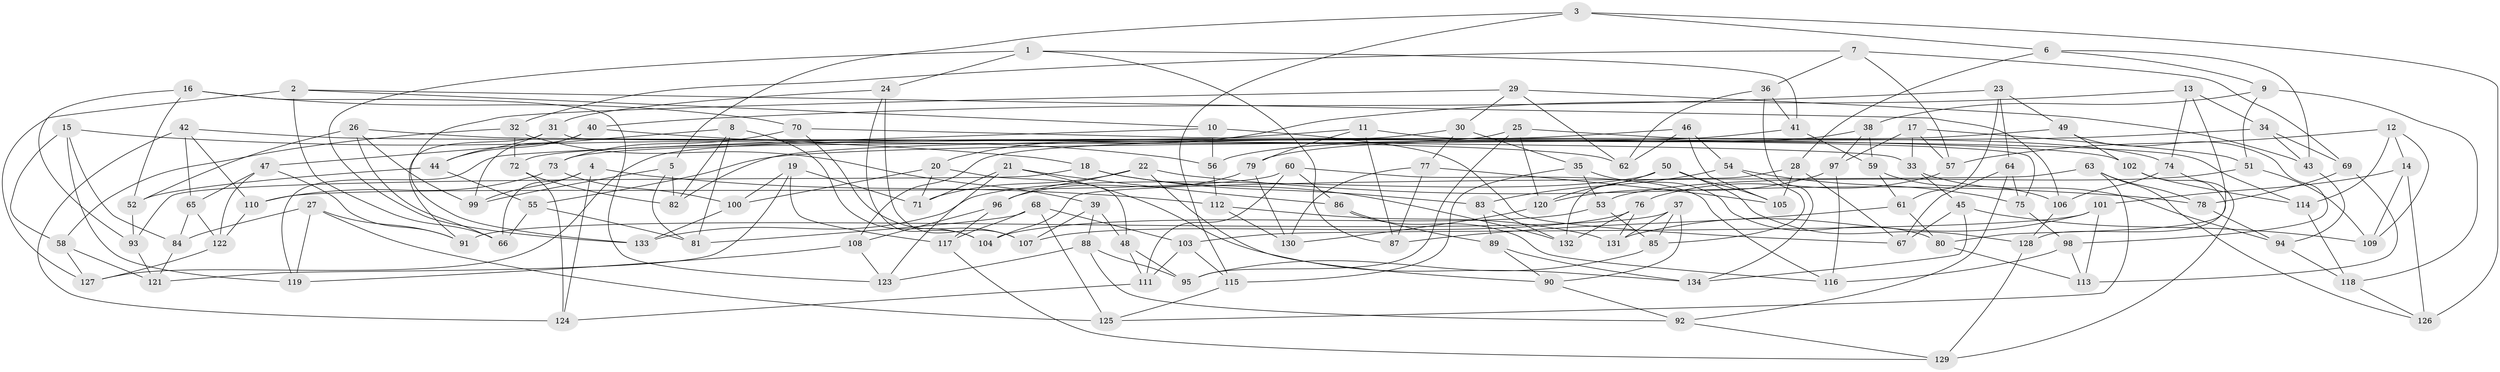 // Generated by graph-tools (version 1.1) at 2025/50/03/09/25 03:50:55]
// undirected, 134 vertices, 268 edges
graph export_dot {
graph [start="1"]
  node [color=gray90,style=filled];
  1;
  2;
  3;
  4;
  5;
  6;
  7;
  8;
  9;
  10;
  11;
  12;
  13;
  14;
  15;
  16;
  17;
  18;
  19;
  20;
  21;
  22;
  23;
  24;
  25;
  26;
  27;
  28;
  29;
  30;
  31;
  32;
  33;
  34;
  35;
  36;
  37;
  38;
  39;
  40;
  41;
  42;
  43;
  44;
  45;
  46;
  47;
  48;
  49;
  50;
  51;
  52;
  53;
  54;
  55;
  56;
  57;
  58;
  59;
  60;
  61;
  62;
  63;
  64;
  65;
  66;
  67;
  68;
  69;
  70;
  71;
  72;
  73;
  74;
  75;
  76;
  77;
  78;
  79;
  80;
  81;
  82;
  83;
  84;
  85;
  86;
  87;
  88;
  89;
  90;
  91;
  92;
  93;
  94;
  95;
  96;
  97;
  98;
  99;
  100;
  101;
  102;
  103;
  104;
  105;
  106;
  107;
  108;
  109;
  110;
  111;
  112;
  113;
  114;
  115;
  116;
  117;
  118;
  119;
  120;
  121;
  122;
  123;
  124;
  125;
  126;
  127;
  128;
  129;
  130;
  131;
  132;
  133;
  134;
  1 -- 133;
  1 -- 87;
  1 -- 41;
  1 -- 24;
  2 -- 127;
  2 -- 106;
  2 -- 10;
  2 -- 66;
  3 -- 5;
  3 -- 115;
  3 -- 6;
  3 -- 126;
  4 -- 66;
  4 -- 124;
  4 -- 99;
  4 -- 112;
  5 -- 99;
  5 -- 82;
  5 -- 81;
  6 -- 28;
  6 -- 43;
  6 -- 9;
  7 -- 69;
  7 -- 36;
  7 -- 32;
  7 -- 57;
  8 -- 82;
  8 -- 81;
  8 -- 47;
  8 -- 104;
  9 -- 118;
  9 -- 51;
  9 -- 38;
  10 -- 56;
  10 -- 67;
  10 -- 119;
  11 -- 72;
  11 -- 87;
  11 -- 79;
  11 -- 114;
  12 -- 109;
  12 -- 114;
  12 -- 57;
  12 -- 14;
  13 -- 80;
  13 -- 20;
  13 -- 74;
  13 -- 34;
  14 -- 126;
  14 -- 109;
  14 -- 101;
  15 -- 18;
  15 -- 119;
  15 -- 58;
  15 -- 84;
  16 -- 93;
  16 -- 52;
  16 -- 70;
  16 -- 123;
  17 -- 33;
  17 -- 97;
  17 -- 57;
  17 -- 51;
  18 -- 132;
  18 -- 83;
  18 -- 93;
  19 -- 100;
  19 -- 71;
  19 -- 121;
  19 -- 117;
  20 -- 100;
  20 -- 48;
  20 -- 71;
  21 -- 123;
  21 -- 86;
  21 -- 71;
  21 -- 134;
  22 -- 78;
  22 -- 71;
  22 -- 90;
  22 -- 96;
  23 -- 49;
  23 -- 40;
  23 -- 61;
  23 -- 64;
  24 -- 104;
  24 -- 107;
  24 -- 31;
  25 -- 95;
  25 -- 73;
  25 -- 74;
  25 -- 120;
  26 -- 52;
  26 -- 66;
  26 -- 33;
  26 -- 99;
  27 -- 84;
  27 -- 125;
  27 -- 119;
  27 -- 91;
  28 -- 67;
  28 -- 132;
  28 -- 105;
  29 -- 62;
  29 -- 43;
  29 -- 133;
  29 -- 30;
  30 -- 127;
  30 -- 35;
  30 -- 77;
  31 -- 44;
  31 -- 91;
  31 -- 75;
  32 -- 39;
  32 -- 72;
  32 -- 58;
  33 -- 94;
  33 -- 45;
  34 -- 55;
  34 -- 43;
  34 -- 69;
  35 -- 80;
  35 -- 53;
  35 -- 115;
  36 -- 134;
  36 -- 62;
  36 -- 41;
  37 -- 131;
  37 -- 90;
  37 -- 85;
  37 -- 91;
  38 -- 97;
  38 -- 59;
  38 -- 79;
  39 -- 88;
  39 -- 107;
  39 -- 48;
  40 -- 56;
  40 -- 99;
  40 -- 44;
  41 -- 56;
  41 -- 59;
  42 -- 65;
  42 -- 62;
  42 -- 110;
  42 -- 124;
  43 -- 94;
  44 -- 52;
  44 -- 55;
  45 -- 109;
  45 -- 134;
  45 -- 67;
  46 -- 105;
  46 -- 62;
  46 -- 82;
  46 -- 54;
  47 -- 65;
  47 -- 122;
  47 -- 91;
  48 -- 95;
  48 -- 111;
  49 -- 98;
  49 -- 102;
  49 -- 108;
  50 -- 133;
  50 -- 128;
  50 -- 105;
  50 -- 120;
  51 -- 109;
  51 -- 53;
  52 -- 93;
  53 -- 104;
  53 -- 85;
  54 -- 83;
  54 -- 75;
  54 -- 85;
  55 -- 81;
  55 -- 66;
  56 -- 112;
  57 -- 76;
  58 -- 121;
  58 -- 127;
  59 -- 106;
  59 -- 61;
  60 -- 110;
  60 -- 86;
  60 -- 116;
  60 -- 111;
  61 -- 87;
  61 -- 80;
  63 -- 78;
  63 -- 125;
  63 -- 126;
  63 -- 104;
  64 -- 75;
  64 -- 67;
  64 -- 92;
  65 -- 84;
  65 -- 122;
  68 -- 81;
  68 -- 125;
  68 -- 117;
  68 -- 103;
  69 -- 78;
  69 -- 113;
  70 -- 107;
  70 -- 102;
  70 -- 73;
  72 -- 82;
  72 -- 124;
  73 -- 100;
  73 -- 110;
  74 -- 106;
  74 -- 129;
  75 -- 98;
  76 -- 131;
  76 -- 107;
  76 -- 132;
  77 -- 130;
  77 -- 87;
  77 -- 105;
  78 -- 94;
  79 -- 130;
  79 -- 96;
  80 -- 113;
  83 -- 89;
  83 -- 132;
  84 -- 121;
  85 -- 95;
  86 -- 89;
  86 -- 116;
  88 -- 123;
  88 -- 95;
  88 -- 92;
  89 -- 90;
  89 -- 134;
  90 -- 92;
  92 -- 129;
  93 -- 121;
  94 -- 118;
  96 -- 108;
  96 -- 117;
  97 -- 120;
  97 -- 116;
  98 -- 116;
  98 -- 113;
  100 -- 133;
  101 -- 103;
  101 -- 113;
  101 -- 131;
  102 -- 128;
  102 -- 114;
  103 -- 111;
  103 -- 115;
  106 -- 128;
  108 -- 119;
  108 -- 123;
  110 -- 122;
  111 -- 124;
  112 -- 130;
  112 -- 131;
  114 -- 118;
  115 -- 125;
  117 -- 129;
  118 -- 126;
  120 -- 130;
  122 -- 127;
  128 -- 129;
}
